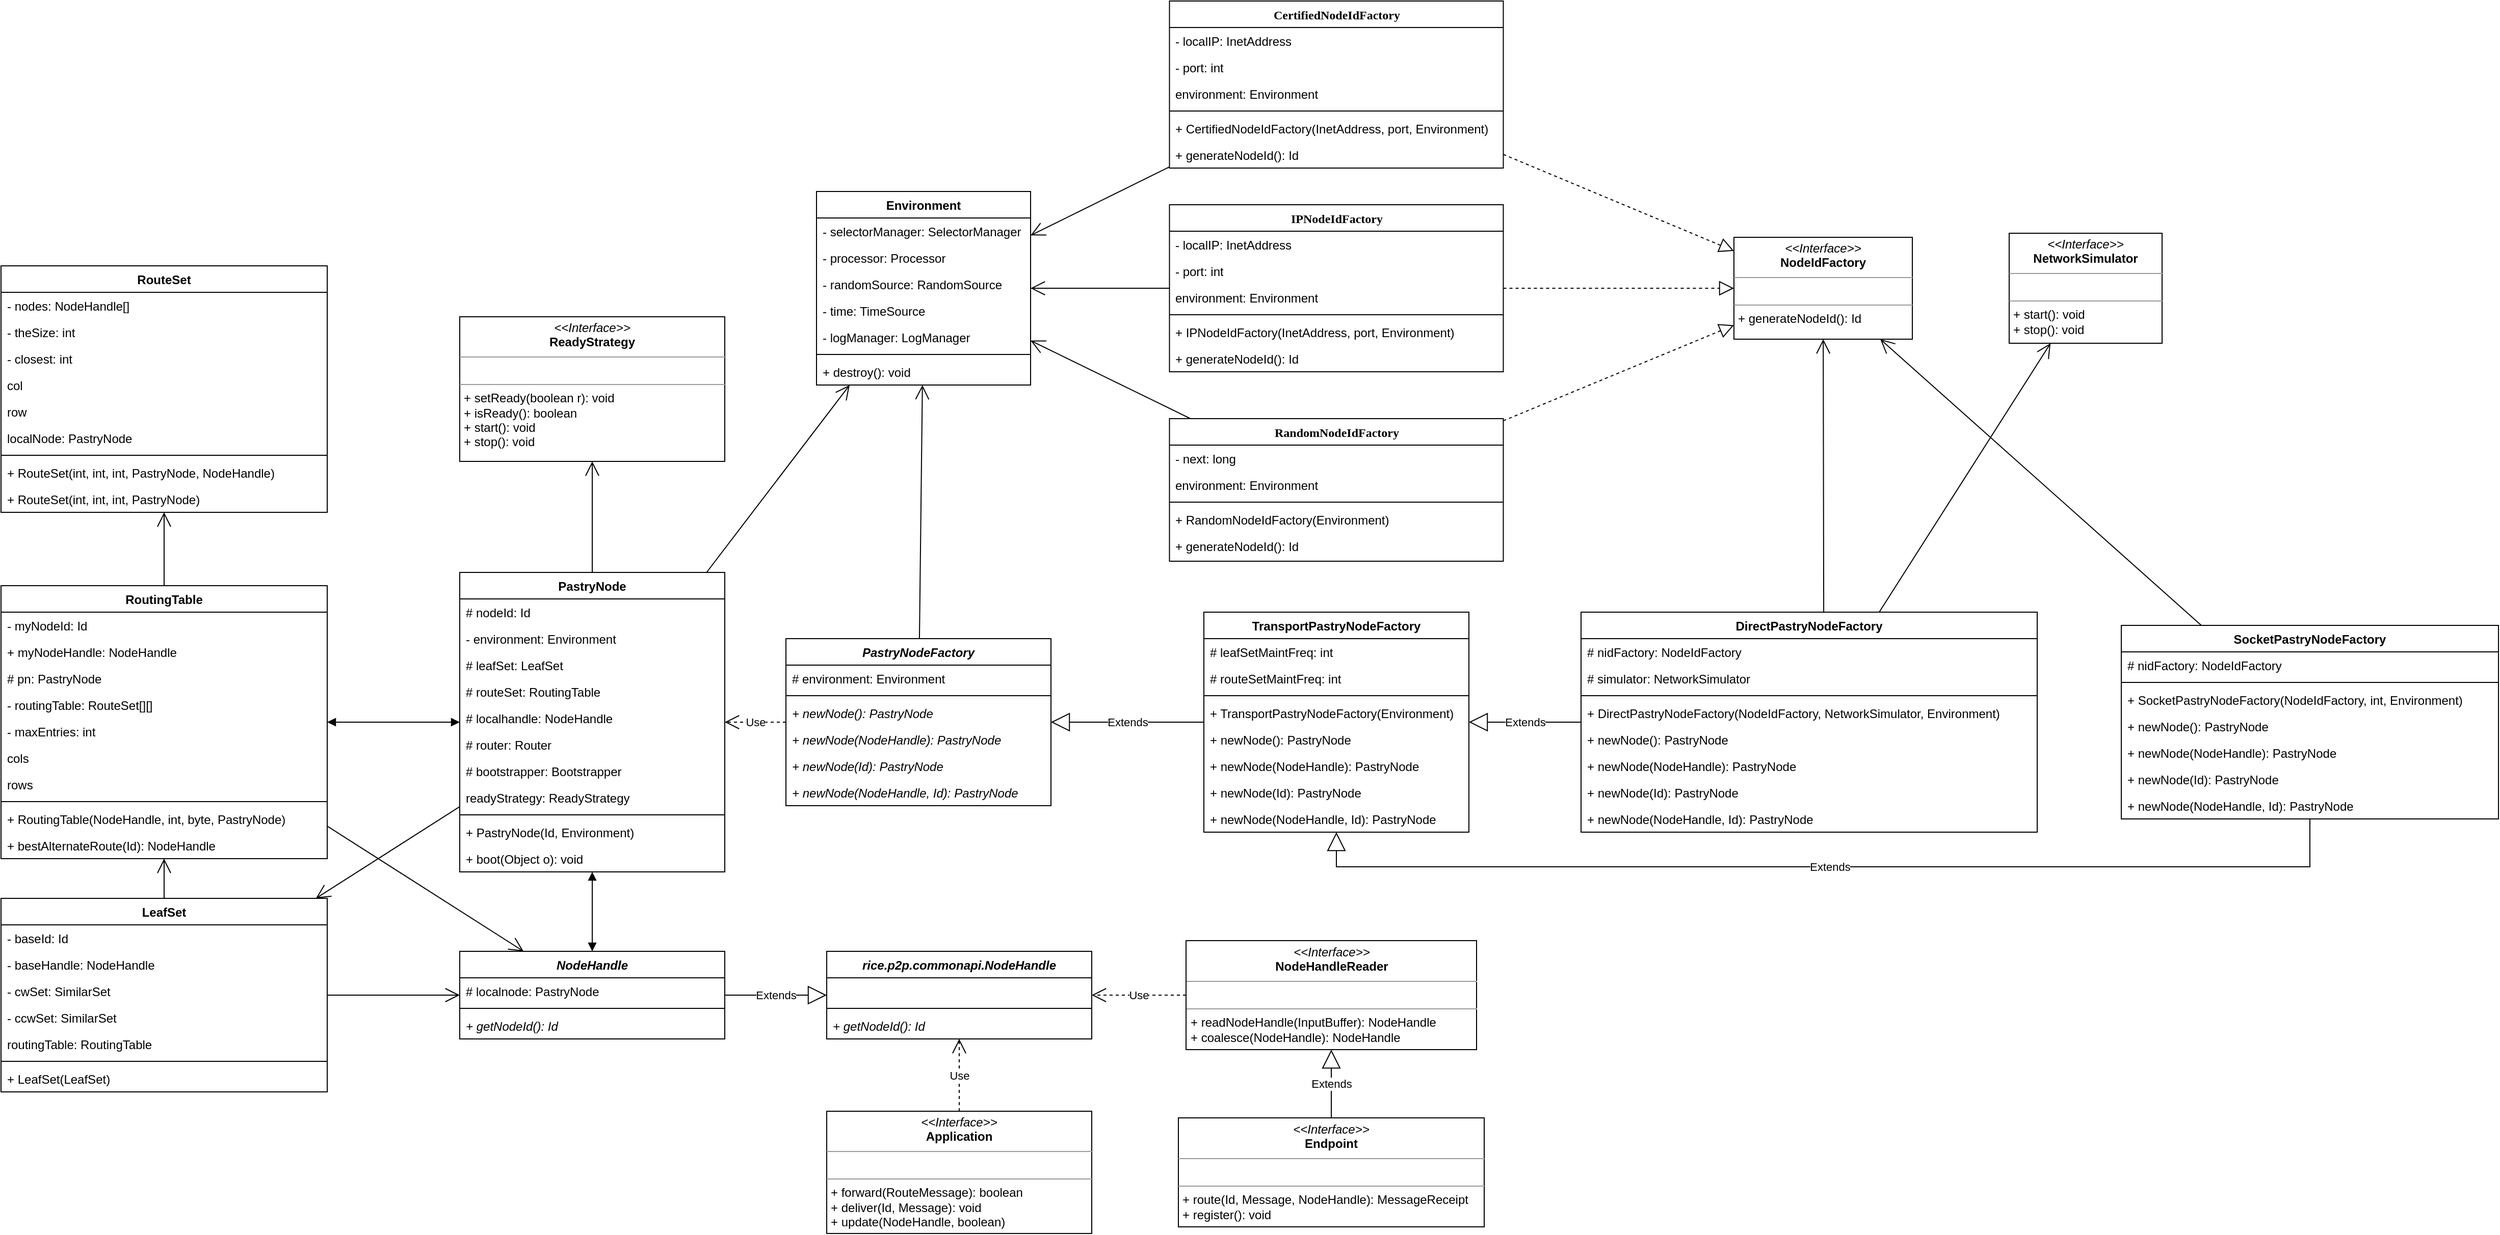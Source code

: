 <mxfile version="20.8.5" type="github">
  <diagram name="Page-1" id="6133507b-19e7-1e82-6fc7-422aa6c4b21f">
    <mxGraphModel dx="2943" dy="819" grid="1" gridSize="10" guides="1" tooltips="1" connect="1" arrows="1" fold="1" page="1" pageScale="1" pageWidth="1100" pageHeight="850" background="none" math="0" shadow="0">
      <root>
        <mxCell id="0" />
        <mxCell id="1" parent="0" />
        <mxCell id="22s6nns8kScePFMX1tpp-6" value="RandomNodeIdFactory" style="swimlane;html=1;fontStyle=1;align=center;verticalAlign=top;childLayout=stackLayout;horizontal=1;startSize=26;horizontalStack=0;resizeParent=1;resizeLast=0;collapsible=1;marginBottom=0;swimlaneFillColor=#ffffff;rounded=0;shadow=0;comic=0;labelBackgroundColor=none;strokeWidth=1;fillColor=none;fontFamily=Verdana;fontSize=12" parent="1" vertex="1">
          <mxGeometry x="476.25" y="1000" width="327.5" height="140" as="geometry" />
        </mxCell>
        <mxCell id="22s6nns8kScePFMX1tpp-7" value="- next: long" style="text;html=1;strokeColor=none;fillColor=none;align=left;verticalAlign=top;spacingLeft=4;spacingRight=4;whiteSpace=wrap;overflow=hidden;rotatable=0;points=[[0,0.5],[1,0.5]];portConstraint=eastwest;" parent="22s6nns8kScePFMX1tpp-6" vertex="1">
          <mxGeometry y="26" width="327.5" height="26" as="geometry" />
        </mxCell>
        <mxCell id="22s6nns8kScePFMX1tpp-8" value="environment: Environment" style="text;html=1;strokeColor=none;fillColor=none;align=left;verticalAlign=top;spacingLeft=4;spacingRight=4;whiteSpace=wrap;overflow=hidden;rotatable=0;points=[[0,0.5],[1,0.5]];portConstraint=eastwest;" parent="22s6nns8kScePFMX1tpp-6" vertex="1">
          <mxGeometry y="52" width="327.5" height="26" as="geometry" />
        </mxCell>
        <mxCell id="22s6nns8kScePFMX1tpp-9" value="" style="line;html=1;strokeWidth=1;fillColor=none;align=left;verticalAlign=middle;spacingTop=-1;spacingLeft=3;spacingRight=3;rotatable=0;labelPosition=right;points=[];portConstraint=eastwest;" parent="22s6nns8kScePFMX1tpp-6" vertex="1">
          <mxGeometry y="78" width="327.5" height="8" as="geometry" />
        </mxCell>
        <mxCell id="22s6nns8kScePFMX1tpp-10" value="+ RandomNodeIdFactory(Environment)" style="text;html=1;strokeColor=none;fillColor=none;align=left;verticalAlign=top;spacingLeft=4;spacingRight=4;whiteSpace=wrap;overflow=hidden;rotatable=0;points=[[0,0.5],[1,0.5]];portConstraint=eastwest;" parent="22s6nns8kScePFMX1tpp-6" vertex="1">
          <mxGeometry y="86" width="327.5" height="26" as="geometry" />
        </mxCell>
        <mxCell id="22s6nns8kScePFMX1tpp-15" value="&lt;span style=&quot;&quot;&gt;+ generateNodeId(): Id&lt;/span&gt;" style="text;html=1;strokeColor=none;fillColor=none;align=left;verticalAlign=top;spacingLeft=4;spacingRight=4;whiteSpace=wrap;overflow=hidden;rotatable=0;points=[[0,0.5],[1,0.5]];portConstraint=eastwest;" parent="22s6nns8kScePFMX1tpp-6" vertex="1">
          <mxGeometry y="112" width="327.5" height="26" as="geometry" />
        </mxCell>
        <mxCell id="22s6nns8kScePFMX1tpp-11" value="&lt;p style=&quot;margin:0px;margin-top:4px;text-align:center;&quot;&gt;&lt;i&gt;&amp;lt;&amp;lt;Interface&amp;gt;&amp;gt;&lt;/i&gt;&lt;br&gt;&lt;b&gt;NodeIdFactory&lt;/b&gt;&lt;br&gt;&lt;/p&gt;&lt;hr size=&quot;1&quot;&gt;&lt;p style=&quot;margin:0px;margin-left:4px;&quot;&gt;&lt;br&gt;&lt;/p&gt;&lt;hr size=&quot;1&quot;&gt;&lt;p style=&quot;margin:0px;margin-left:4px;&quot;&gt;+ generateNodeId(): Id&lt;br&gt;&lt;/p&gt;" style="verticalAlign=top;align=left;overflow=fill;fontSize=12;fontFamily=Helvetica;html=1;rounded=0;shadow=0;comic=0;labelBackgroundColor=none;strokeWidth=1" parent="1" vertex="1">
          <mxGeometry x="1030" y="822" width="175" height="100" as="geometry" />
        </mxCell>
        <mxCell id="22s6nns8kScePFMX1tpp-13" value="" style="endArrow=block;dashed=1;endFill=0;endSize=12;html=1;rounded=0;" parent="1" source="22s6nns8kScePFMX1tpp-6" target="22s6nns8kScePFMX1tpp-11" edge="1">
          <mxGeometry width="160" relative="1" as="geometry">
            <mxPoint x="815" y="890" as="sourcePoint" />
            <mxPoint x="975" y="890" as="targetPoint" />
          </mxGeometry>
        </mxCell>
        <mxCell id="22s6nns8kScePFMX1tpp-23" value="" style="endArrow=open;endFill=1;endSize=12;html=1;rounded=0;" parent="1" source="22s6nns8kScePFMX1tpp-6" target="mX0FbveWttfciEobrFHO-5" edge="1">
          <mxGeometry width="160" relative="1" as="geometry">
            <mxPoint x="715" y="860" as="sourcePoint" />
            <mxPoint x="310" y="910.634" as="targetPoint" />
          </mxGeometry>
        </mxCell>
        <mxCell id="22s6nns8kScePFMX1tpp-24" value="PastryNodeFactory" style="swimlane;fontStyle=3;align=center;verticalAlign=top;childLayout=stackLayout;horizontal=1;startSize=26;horizontalStack=0;resizeParent=1;resizeParentMax=0;resizeLast=0;collapsible=1;marginBottom=0;" parent="1" vertex="1">
          <mxGeometry x="100" y="1216" width="260" height="164" as="geometry" />
        </mxCell>
        <mxCell id="22s6nns8kScePFMX1tpp-25" value="# environment: Environment" style="text;strokeColor=none;fillColor=none;align=left;verticalAlign=top;spacingLeft=4;spacingRight=4;overflow=hidden;rotatable=0;points=[[0,0.5],[1,0.5]];portConstraint=eastwest;" parent="22s6nns8kScePFMX1tpp-24" vertex="1">
          <mxGeometry y="26" width="260" height="26" as="geometry" />
        </mxCell>
        <mxCell id="22s6nns8kScePFMX1tpp-26" value="" style="line;strokeWidth=1;fillColor=none;align=left;verticalAlign=middle;spacingTop=-1;spacingLeft=3;spacingRight=3;rotatable=0;labelPosition=right;points=[];portConstraint=eastwest;strokeColor=inherit;" parent="22s6nns8kScePFMX1tpp-24" vertex="1">
          <mxGeometry y="52" width="260" height="8" as="geometry" />
        </mxCell>
        <mxCell id="22s6nns8kScePFMX1tpp-27" value="+ newNode(): PastryNode" style="text;strokeColor=none;fillColor=none;align=left;verticalAlign=top;spacingLeft=4;spacingRight=4;overflow=hidden;rotatable=0;points=[[0,0.5],[1,0.5]];portConstraint=eastwest;fontStyle=2" parent="22s6nns8kScePFMX1tpp-24" vertex="1">
          <mxGeometry y="60" width="260" height="26" as="geometry" />
        </mxCell>
        <mxCell id="22s6nns8kScePFMX1tpp-29" value="+ newNode(NodeHandle): PastryNode" style="text;strokeColor=none;fillColor=none;align=left;verticalAlign=top;spacingLeft=4;spacingRight=4;overflow=hidden;rotatable=0;points=[[0,0.5],[1,0.5]];portConstraint=eastwest;fontStyle=2" parent="22s6nns8kScePFMX1tpp-24" vertex="1">
          <mxGeometry y="86" width="260" height="26" as="geometry" />
        </mxCell>
        <mxCell id="22s6nns8kScePFMX1tpp-28" value="+ newNode(Id): PastryNode" style="text;strokeColor=none;fillColor=none;align=left;verticalAlign=top;spacingLeft=4;spacingRight=4;overflow=hidden;rotatable=0;points=[[0,0.5],[1,0.5]];portConstraint=eastwest;fontStyle=2" parent="22s6nns8kScePFMX1tpp-24" vertex="1">
          <mxGeometry y="112" width="260" height="26" as="geometry" />
        </mxCell>
        <mxCell id="22s6nns8kScePFMX1tpp-30" value="+ newNode(NodeHandle, Id): PastryNode" style="text;strokeColor=none;fillColor=none;align=left;verticalAlign=top;spacingLeft=4;spacingRight=4;overflow=hidden;rotatable=0;points=[[0,0.5],[1,0.5]];portConstraint=eastwest;fontStyle=2" parent="22s6nns8kScePFMX1tpp-24" vertex="1">
          <mxGeometry y="138" width="260" height="26" as="geometry" />
        </mxCell>
        <mxCell id="22s6nns8kScePFMX1tpp-38" value="" style="endArrow=open;endFill=1;endSize=12;html=1;rounded=0;" parent="1" source="22s6nns8kScePFMX1tpp-24" target="mX0FbveWttfciEobrFHO-5" edge="1">
          <mxGeometry width="160" relative="1" as="geometry">
            <mxPoint x="405" y="1080" as="sourcePoint" />
            <mxPoint x="230" y="912" as="targetPoint" />
          </mxGeometry>
        </mxCell>
        <mxCell id="22s6nns8kScePFMX1tpp-41" value="TransportPastryNodeFactory" style="swimlane;fontStyle=1;align=center;verticalAlign=top;childLayout=stackLayout;horizontal=1;startSize=26;horizontalStack=0;resizeParent=1;resizeParentMax=0;resizeLast=0;collapsible=1;marginBottom=0;" parent="1" vertex="1">
          <mxGeometry x="510" y="1190" width="260" height="216" as="geometry" />
        </mxCell>
        <mxCell id="22s6nns8kScePFMX1tpp-42" value="# leafSetMaintFreq: int" style="text;strokeColor=none;fillColor=none;align=left;verticalAlign=top;spacingLeft=4;spacingRight=4;overflow=hidden;rotatable=0;points=[[0,0.5],[1,0.5]];portConstraint=eastwest;" parent="22s6nns8kScePFMX1tpp-41" vertex="1">
          <mxGeometry y="26" width="260" height="26" as="geometry" />
        </mxCell>
        <mxCell id="22s6nns8kScePFMX1tpp-49" value="# routeSetMaintFreq: int" style="text;strokeColor=none;fillColor=none;align=left;verticalAlign=top;spacingLeft=4;spacingRight=4;overflow=hidden;rotatable=0;points=[[0,0.5],[1,0.5]];portConstraint=eastwest;" parent="22s6nns8kScePFMX1tpp-41" vertex="1">
          <mxGeometry y="52" width="260" height="26" as="geometry" />
        </mxCell>
        <mxCell id="22s6nns8kScePFMX1tpp-43" value="" style="line;strokeWidth=1;fillColor=none;align=left;verticalAlign=middle;spacingTop=-1;spacingLeft=3;spacingRight=3;rotatable=0;labelPosition=right;points=[];portConstraint=eastwest;strokeColor=inherit;" parent="22s6nns8kScePFMX1tpp-41" vertex="1">
          <mxGeometry y="78" width="260" height="8" as="geometry" />
        </mxCell>
        <mxCell id="22s6nns8kScePFMX1tpp-50" value="+ TransportPastryNodeFactory(Environment)" style="text;strokeColor=none;fillColor=none;align=left;verticalAlign=top;spacingLeft=4;spacingRight=4;overflow=hidden;rotatable=0;points=[[0,0.5],[1,0.5]];portConstraint=eastwest;fontStyle=0" parent="22s6nns8kScePFMX1tpp-41" vertex="1">
          <mxGeometry y="86" width="260" height="26" as="geometry" />
        </mxCell>
        <mxCell id="22s6nns8kScePFMX1tpp-44" value="+ newNode(): PastryNode" style="text;strokeColor=none;fillColor=none;align=left;verticalAlign=top;spacingLeft=4;spacingRight=4;overflow=hidden;rotatable=0;points=[[0,0.5],[1,0.5]];portConstraint=eastwest;fontStyle=0" parent="22s6nns8kScePFMX1tpp-41" vertex="1">
          <mxGeometry y="112" width="260" height="26" as="geometry" />
        </mxCell>
        <mxCell id="22s6nns8kScePFMX1tpp-45" value="+ newNode(NodeHandle): PastryNode" style="text;strokeColor=none;fillColor=none;align=left;verticalAlign=top;spacingLeft=4;spacingRight=4;overflow=hidden;rotatable=0;points=[[0,0.5],[1,0.5]];portConstraint=eastwest;fontStyle=0" parent="22s6nns8kScePFMX1tpp-41" vertex="1">
          <mxGeometry y="138" width="260" height="26" as="geometry" />
        </mxCell>
        <mxCell id="22s6nns8kScePFMX1tpp-46" value="+ newNode(Id): PastryNode" style="text;strokeColor=none;fillColor=none;align=left;verticalAlign=top;spacingLeft=4;spacingRight=4;overflow=hidden;rotatable=0;points=[[0,0.5],[1,0.5]];portConstraint=eastwest;fontStyle=0" parent="22s6nns8kScePFMX1tpp-41" vertex="1">
          <mxGeometry y="164" width="260" height="26" as="geometry" />
        </mxCell>
        <mxCell id="22s6nns8kScePFMX1tpp-47" value="+ newNode(NodeHandle, Id): PastryNode" style="text;strokeColor=none;fillColor=none;align=left;verticalAlign=top;spacingLeft=4;spacingRight=4;overflow=hidden;rotatable=0;points=[[0,0.5],[1,0.5]];portConstraint=eastwest;fontStyle=0" parent="22s6nns8kScePFMX1tpp-41" vertex="1">
          <mxGeometry y="190" width="260" height="26" as="geometry" />
        </mxCell>
        <mxCell id="22s6nns8kScePFMX1tpp-51" value="Extends" style="endArrow=block;endSize=16;endFill=0;html=1;rounded=0;" parent="1" source="22s6nns8kScePFMX1tpp-41" target="22s6nns8kScePFMX1tpp-24" edge="1">
          <mxGeometry width="160" relative="1" as="geometry">
            <mxPoint x="390" y="1210" as="sourcePoint" />
            <mxPoint x="550" y="1210" as="targetPoint" />
          </mxGeometry>
        </mxCell>
        <mxCell id="22s6nns8kScePFMX1tpp-58" value="IPNodeIdFactory" style="swimlane;html=1;fontStyle=1;align=center;verticalAlign=top;childLayout=stackLayout;horizontal=1;startSize=26;horizontalStack=0;resizeParent=1;resizeLast=0;collapsible=1;marginBottom=0;swimlaneFillColor=#ffffff;rounded=0;shadow=0;comic=0;labelBackgroundColor=none;strokeWidth=1;fillColor=none;fontFamily=Verdana;fontSize=12" parent="1" vertex="1">
          <mxGeometry x="476.25" y="790" width="327.5" height="164" as="geometry" />
        </mxCell>
        <mxCell id="22s6nns8kScePFMX1tpp-59" value="- localIP: InetAddress" style="text;html=1;strokeColor=none;fillColor=none;align=left;verticalAlign=top;spacingLeft=4;spacingRight=4;whiteSpace=wrap;overflow=hidden;rotatable=0;points=[[0,0.5],[1,0.5]];portConstraint=eastwest;" parent="22s6nns8kScePFMX1tpp-58" vertex="1">
          <mxGeometry y="26" width="327.5" height="26" as="geometry" />
        </mxCell>
        <mxCell id="22s6nns8kScePFMX1tpp-64" value="- port: int" style="text;html=1;strokeColor=none;fillColor=none;align=left;verticalAlign=top;spacingLeft=4;spacingRight=4;whiteSpace=wrap;overflow=hidden;rotatable=0;points=[[0,0.5],[1,0.5]];portConstraint=eastwest;" parent="22s6nns8kScePFMX1tpp-58" vertex="1">
          <mxGeometry y="52" width="327.5" height="26" as="geometry" />
        </mxCell>
        <mxCell id="22s6nns8kScePFMX1tpp-60" value="environment: Environment" style="text;html=1;strokeColor=none;fillColor=none;align=left;verticalAlign=top;spacingLeft=4;spacingRight=4;whiteSpace=wrap;overflow=hidden;rotatable=0;points=[[0,0.5],[1,0.5]];portConstraint=eastwest;" parent="22s6nns8kScePFMX1tpp-58" vertex="1">
          <mxGeometry y="78" width="327.5" height="26" as="geometry" />
        </mxCell>
        <mxCell id="22s6nns8kScePFMX1tpp-61" value="" style="line;html=1;strokeWidth=1;fillColor=none;align=left;verticalAlign=middle;spacingTop=-1;spacingLeft=3;spacingRight=3;rotatable=0;labelPosition=right;points=[];portConstraint=eastwest;" parent="22s6nns8kScePFMX1tpp-58" vertex="1">
          <mxGeometry y="104" width="327.5" height="8" as="geometry" />
        </mxCell>
        <mxCell id="22s6nns8kScePFMX1tpp-62" value="+ IPNodeIdFactory(InetAddress, port, Environment)" style="text;html=1;strokeColor=none;fillColor=none;align=left;verticalAlign=top;spacingLeft=4;spacingRight=4;whiteSpace=wrap;overflow=hidden;rotatable=0;points=[[0,0.5],[1,0.5]];portConstraint=eastwest;" parent="22s6nns8kScePFMX1tpp-58" vertex="1">
          <mxGeometry y="112" width="327.5" height="26" as="geometry" />
        </mxCell>
        <mxCell id="22s6nns8kScePFMX1tpp-63" value="&lt;span style=&quot;&quot;&gt;+ generateNodeId(): Id&lt;/span&gt;" style="text;html=1;strokeColor=none;fillColor=none;align=left;verticalAlign=top;spacingLeft=4;spacingRight=4;whiteSpace=wrap;overflow=hidden;rotatable=0;points=[[0,0.5],[1,0.5]];portConstraint=eastwest;" parent="22s6nns8kScePFMX1tpp-58" vertex="1">
          <mxGeometry y="138" width="327.5" height="26" as="geometry" />
        </mxCell>
        <mxCell id="22s6nns8kScePFMX1tpp-65" value="" style="endArrow=block;dashed=1;endFill=0;endSize=12;html=1;rounded=0;" parent="1" source="22s6nns8kScePFMX1tpp-58" target="22s6nns8kScePFMX1tpp-11" edge="1">
          <mxGeometry width="160" relative="1" as="geometry">
            <mxPoint x="780" y="1026.667" as="sourcePoint" />
            <mxPoint x="918.125" y="970" as="targetPoint" />
          </mxGeometry>
        </mxCell>
        <mxCell id="22s6nns8kScePFMX1tpp-66" value="" style="endArrow=open;endFill=1;endSize=12;html=1;rounded=0;" parent="1" source="22s6nns8kScePFMX1tpp-58" target="mX0FbveWttfciEobrFHO-5" edge="1">
          <mxGeometry width="160" relative="1" as="geometry">
            <mxPoint x="520" y="1080" as="sourcePoint" />
            <mxPoint x="310" y="872" as="targetPoint" />
          </mxGeometry>
        </mxCell>
        <mxCell id="22s6nns8kScePFMX1tpp-67" value="CertifiedNodeIdFactory" style="swimlane;html=1;fontStyle=1;align=center;verticalAlign=top;childLayout=stackLayout;horizontal=1;startSize=26;horizontalStack=0;resizeParent=1;resizeLast=0;collapsible=1;marginBottom=0;swimlaneFillColor=#ffffff;rounded=0;shadow=0;comic=0;labelBackgroundColor=none;strokeWidth=1;fillColor=none;fontFamily=Verdana;fontSize=12" parent="1" vertex="1">
          <mxGeometry x="476.25" y="590" width="327.5" height="164" as="geometry" />
        </mxCell>
        <mxCell id="22s6nns8kScePFMX1tpp-68" value="- localIP: InetAddress" style="text;html=1;strokeColor=none;fillColor=none;align=left;verticalAlign=top;spacingLeft=4;spacingRight=4;whiteSpace=wrap;overflow=hidden;rotatable=0;points=[[0,0.5],[1,0.5]];portConstraint=eastwest;" parent="22s6nns8kScePFMX1tpp-67" vertex="1">
          <mxGeometry y="26" width="327.5" height="26" as="geometry" />
        </mxCell>
        <mxCell id="22s6nns8kScePFMX1tpp-69" value="- port: int" style="text;html=1;strokeColor=none;fillColor=none;align=left;verticalAlign=top;spacingLeft=4;spacingRight=4;whiteSpace=wrap;overflow=hidden;rotatable=0;points=[[0,0.5],[1,0.5]];portConstraint=eastwest;" parent="22s6nns8kScePFMX1tpp-67" vertex="1">
          <mxGeometry y="52" width="327.5" height="26" as="geometry" />
        </mxCell>
        <mxCell id="22s6nns8kScePFMX1tpp-70" value="environment: Environment" style="text;html=1;strokeColor=none;fillColor=none;align=left;verticalAlign=top;spacingLeft=4;spacingRight=4;whiteSpace=wrap;overflow=hidden;rotatable=0;points=[[0,0.5],[1,0.5]];portConstraint=eastwest;" parent="22s6nns8kScePFMX1tpp-67" vertex="1">
          <mxGeometry y="78" width="327.5" height="26" as="geometry" />
        </mxCell>
        <mxCell id="22s6nns8kScePFMX1tpp-71" value="" style="line;html=1;strokeWidth=1;fillColor=none;align=left;verticalAlign=middle;spacingTop=-1;spacingLeft=3;spacingRight=3;rotatable=0;labelPosition=right;points=[];portConstraint=eastwest;" parent="22s6nns8kScePFMX1tpp-67" vertex="1">
          <mxGeometry y="104" width="327.5" height="8" as="geometry" />
        </mxCell>
        <mxCell id="22s6nns8kScePFMX1tpp-72" value="+ CertifiedNodeIdFactory(InetAddress, port, Environment)" style="text;html=1;strokeColor=none;fillColor=none;align=left;verticalAlign=top;spacingLeft=4;spacingRight=4;whiteSpace=wrap;overflow=hidden;rotatable=0;points=[[0,0.5],[1,0.5]];portConstraint=eastwest;" parent="22s6nns8kScePFMX1tpp-67" vertex="1">
          <mxGeometry y="112" width="327.5" height="26" as="geometry" />
        </mxCell>
        <mxCell id="22s6nns8kScePFMX1tpp-73" value="&lt;span style=&quot;&quot;&gt;+ generateNodeId(): Id&lt;/span&gt;" style="text;html=1;strokeColor=none;fillColor=none;align=left;verticalAlign=top;spacingLeft=4;spacingRight=4;whiteSpace=wrap;overflow=hidden;rotatable=0;points=[[0,0.5],[1,0.5]];portConstraint=eastwest;" parent="22s6nns8kScePFMX1tpp-67" vertex="1">
          <mxGeometry y="138" width="327.5" height="26" as="geometry" />
        </mxCell>
        <mxCell id="22s6nns8kScePFMX1tpp-74" value="" style="endArrow=block;dashed=1;endFill=0;endSize=12;html=1;rounded=0;" parent="1" source="22s6nns8kScePFMX1tpp-67" target="22s6nns8kScePFMX1tpp-11" edge="1">
          <mxGeometry width="160" relative="1" as="geometry">
            <mxPoint x="800" y="882" as="sourcePoint" />
            <mxPoint x="870" y="882" as="targetPoint" />
          </mxGeometry>
        </mxCell>
        <mxCell id="22s6nns8kScePFMX1tpp-75" value="" style="endArrow=open;endFill=1;endSize=12;html=1;rounded=0;" parent="1" source="22s6nns8kScePFMX1tpp-67" target="mX0FbveWttfciEobrFHO-5" edge="1">
          <mxGeometry width="160" relative="1" as="geometry">
            <mxPoint x="490" y="882" as="sourcePoint" />
            <mxPoint x="310" y="832.976" as="targetPoint" />
          </mxGeometry>
        </mxCell>
        <mxCell id="22s6nns8kScePFMX1tpp-76" value="Extends" style="endArrow=block;endSize=16;endFill=0;html=1;rounded=0;" parent="1" source="OMupp_kWCYE3KeaGEHx1-20" target="22s6nns8kScePFMX1tpp-41" edge="1">
          <mxGeometry width="160" relative="1" as="geometry">
            <mxPoint x="872.5" y="1298" as="sourcePoint" />
            <mxPoint x="370" y="1308" as="targetPoint" />
          </mxGeometry>
        </mxCell>
        <mxCell id="22s6nns8kScePFMX1tpp-77" value="" style="endArrow=open;endFill=1;endSize=12;html=1;rounded=0;exitX=0.532;exitY=0.035;exitDx=0;exitDy=0;exitPerimeter=0;" parent="1" source="OMupp_kWCYE3KeaGEHx1-20" target="22s6nns8kScePFMX1tpp-11" edge="1">
          <mxGeometry width="160" relative="1" as="geometry">
            <mxPoint x="1057.5" y="1203" as="sourcePoint" />
            <mxPoint x="320" y="921.111" as="targetPoint" />
          </mxGeometry>
        </mxCell>
        <mxCell id="22s6nns8kScePFMX1tpp-80" value="PastryNode" style="swimlane;fontStyle=1;align=center;verticalAlign=top;childLayout=stackLayout;horizontal=1;startSize=26;horizontalStack=0;resizeParent=1;resizeParentMax=0;resizeLast=0;collapsible=1;marginBottom=0;" parent="1" vertex="1">
          <mxGeometry x="-220" y="1151" width="260" height="294" as="geometry" />
        </mxCell>
        <mxCell id="22s6nns8kScePFMX1tpp-81" value="# nodeId: Id" style="text;strokeColor=none;fillColor=none;align=left;verticalAlign=top;spacingLeft=4;spacingRight=4;overflow=hidden;rotatable=0;points=[[0,0.5],[1,0.5]];portConstraint=eastwest;" parent="22s6nns8kScePFMX1tpp-80" vertex="1">
          <mxGeometry y="26" width="260" height="26" as="geometry" />
        </mxCell>
        <mxCell id="22s6nns8kScePFMX1tpp-82" value="- environment: Environment" style="text;strokeColor=none;fillColor=none;align=left;verticalAlign=top;spacingLeft=4;spacingRight=4;overflow=hidden;rotatable=0;points=[[0,0.5],[1,0.5]];portConstraint=eastwest;" parent="22s6nns8kScePFMX1tpp-80" vertex="1">
          <mxGeometry y="52" width="260" height="26" as="geometry" />
        </mxCell>
        <mxCell id="22s6nns8kScePFMX1tpp-92" value="# leafSet: LeafSet" style="text;strokeColor=none;fillColor=none;align=left;verticalAlign=top;spacingLeft=4;spacingRight=4;overflow=hidden;rotatable=0;points=[[0,0.5],[1,0.5]];portConstraint=eastwest;" parent="22s6nns8kScePFMX1tpp-80" vertex="1">
          <mxGeometry y="78" width="260" height="26" as="geometry" />
        </mxCell>
        <mxCell id="22s6nns8kScePFMX1tpp-89" value="# routeSet: RoutingTable" style="text;strokeColor=none;fillColor=none;align=left;verticalAlign=top;spacingLeft=4;spacingRight=4;overflow=hidden;rotatable=0;points=[[0,0.5],[1,0.5]];portConstraint=eastwest;" parent="22s6nns8kScePFMX1tpp-80" vertex="1">
          <mxGeometry y="104" width="260" height="26" as="geometry" />
        </mxCell>
        <mxCell id="22s6nns8kScePFMX1tpp-90" value="# localhandle: NodeHandle" style="text;strokeColor=none;fillColor=none;align=left;verticalAlign=top;spacingLeft=4;spacingRight=4;overflow=hidden;rotatable=0;points=[[0,0.5],[1,0.5]];portConstraint=eastwest;" parent="22s6nns8kScePFMX1tpp-80" vertex="1">
          <mxGeometry y="130" width="260" height="26" as="geometry" />
        </mxCell>
        <mxCell id="22s6nns8kScePFMX1tpp-91" value="# router: Router" style="text;strokeColor=none;fillColor=none;align=left;verticalAlign=top;spacingLeft=4;spacingRight=4;overflow=hidden;rotatable=0;points=[[0,0.5],[1,0.5]];portConstraint=eastwest;" parent="22s6nns8kScePFMX1tpp-80" vertex="1">
          <mxGeometry y="156" width="260" height="26" as="geometry" />
        </mxCell>
        <mxCell id="22s6nns8kScePFMX1tpp-93" value="# bootstrapper: Bootstrapper" style="text;strokeColor=none;fillColor=none;align=left;verticalAlign=top;spacingLeft=4;spacingRight=4;overflow=hidden;rotatable=0;points=[[0,0.5],[1,0.5]];portConstraint=eastwest;" parent="22s6nns8kScePFMX1tpp-80" vertex="1">
          <mxGeometry y="182" width="260" height="26" as="geometry" />
        </mxCell>
        <mxCell id="22s6nns8kScePFMX1tpp-100" value="readyStrategy: ReadyStrategy" style="text;strokeColor=none;fillColor=none;align=left;verticalAlign=top;spacingLeft=4;spacingRight=4;overflow=hidden;rotatable=0;points=[[0,0.5],[1,0.5]];portConstraint=eastwest;" parent="22s6nns8kScePFMX1tpp-80" vertex="1">
          <mxGeometry y="208" width="260" height="26" as="geometry" />
        </mxCell>
        <mxCell id="22s6nns8kScePFMX1tpp-83" value="" style="line;strokeWidth=1;fillColor=none;align=left;verticalAlign=middle;spacingTop=-1;spacingLeft=3;spacingRight=3;rotatable=0;labelPosition=right;points=[];portConstraint=eastwest;strokeColor=inherit;" parent="22s6nns8kScePFMX1tpp-80" vertex="1">
          <mxGeometry y="234" width="260" height="8" as="geometry" />
        </mxCell>
        <mxCell id="22s6nns8kScePFMX1tpp-84" value="+ PastryNode(Id, Environment)" style="text;strokeColor=none;fillColor=none;align=left;verticalAlign=top;spacingLeft=4;spacingRight=4;overflow=hidden;rotatable=0;points=[[0,0.5],[1,0.5]];portConstraint=eastwest;fontStyle=0" parent="22s6nns8kScePFMX1tpp-80" vertex="1">
          <mxGeometry y="242" width="260" height="26" as="geometry" />
        </mxCell>
        <mxCell id="22s6nns8kScePFMX1tpp-85" value="+ boot(Object o): void " style="text;strokeColor=none;fillColor=none;align=left;verticalAlign=top;spacingLeft=4;spacingRight=4;overflow=hidden;rotatable=0;points=[[0,0.5],[1,0.5]];portConstraint=eastwest;fontStyle=0" parent="22s6nns8kScePFMX1tpp-80" vertex="1">
          <mxGeometry y="268" width="260" height="26" as="geometry" />
        </mxCell>
        <mxCell id="22s6nns8kScePFMX1tpp-94" value="Use" style="endArrow=open;endSize=12;dashed=1;html=1;rounded=0;" parent="1" source="22s6nns8kScePFMX1tpp-24" target="22s6nns8kScePFMX1tpp-80" edge="1">
          <mxGeometry width="160" relative="1" as="geometry">
            <mxPoint x="320" y="1320" as="sourcePoint" />
            <mxPoint x="480" y="1320" as="targetPoint" />
          </mxGeometry>
        </mxCell>
        <mxCell id="22s6nns8kScePFMX1tpp-95" value="" style="endArrow=open;endFill=1;endSize=12;html=1;rounded=0;" parent="1" source="22s6nns8kScePFMX1tpp-80" target="mX0FbveWttfciEobrFHO-5" edge="1">
          <mxGeometry width="160" relative="1" as="geometry">
            <mxPoint x="430" y="1120" as="sourcePoint" />
            <mxPoint x="199.953" y="912" as="targetPoint" />
          </mxGeometry>
        </mxCell>
        <mxCell id="22s6nns8kScePFMX1tpp-96" value="&lt;p style=&quot;margin:0px;margin-top:4px;text-align:center;&quot;&gt;&lt;i&gt;&amp;lt;&amp;lt;Interface&amp;gt;&amp;gt;&lt;/i&gt;&lt;br&gt;&lt;b&gt;ReadyStrategy&lt;/b&gt;&lt;/p&gt;&lt;hr size=&quot;1&quot;&gt;&lt;p style=&quot;margin:0px;margin-left:4px;&quot;&gt;&lt;br&gt;&lt;/p&gt;&lt;hr size=&quot;1&quot;&gt;&lt;p style=&quot;margin:0px;margin-left:4px;&quot;&gt;+ setReady(boolean r): void&lt;/p&gt;&lt;p style=&quot;margin:0px;margin-left:4px;&quot;&gt;+ isReady(): boolean&lt;br&gt;&lt;/p&gt;&lt;p style=&quot;margin:0px;margin-left:4px;&quot;&gt;+ start(): void&lt;/p&gt;&lt;p style=&quot;margin:0px;margin-left:4px;&quot;&gt;+ stop(): void&lt;/p&gt;" style="verticalAlign=top;align=left;overflow=fill;fontSize=12;fontFamily=Helvetica;html=1;rounded=0;shadow=0;comic=0;labelBackgroundColor=none;strokeWidth=1" parent="1" vertex="1">
          <mxGeometry x="-220" y="900" width="260" height="142" as="geometry" />
        </mxCell>
        <mxCell id="22s6nns8kScePFMX1tpp-101" value="" style="endArrow=open;endFill=1;endSize=12;html=1;rounded=0;" parent="1" source="22s6nns8kScePFMX1tpp-80" target="22s6nns8kScePFMX1tpp-96" edge="1">
          <mxGeometry width="160" relative="1" as="geometry">
            <mxPoint x="30.423" y="1161" as="sourcePoint" />
            <mxPoint x="209.953" y="922" as="targetPoint" />
          </mxGeometry>
        </mxCell>
        <mxCell id="22s6nns8kScePFMX1tpp-103" value="NodeHandle" style="swimlane;fontStyle=3;align=center;verticalAlign=top;childLayout=stackLayout;horizontal=1;startSize=26;horizontalStack=0;resizeParent=1;resizeParentMax=0;resizeLast=0;collapsible=1;marginBottom=0;" parent="1" vertex="1">
          <mxGeometry x="-220" y="1523" width="260" height="86" as="geometry" />
        </mxCell>
        <mxCell id="22s6nns8kScePFMX1tpp-104" value="# localnode: PastryNode" style="text;strokeColor=none;fillColor=none;align=left;verticalAlign=top;spacingLeft=4;spacingRight=4;overflow=hidden;rotatable=0;points=[[0,0.5],[1,0.5]];portConstraint=eastwest;" parent="22s6nns8kScePFMX1tpp-103" vertex="1">
          <mxGeometry y="26" width="260" height="26" as="geometry" />
        </mxCell>
        <mxCell id="22s6nns8kScePFMX1tpp-105" value="" style="line;strokeWidth=1;fillColor=none;align=left;verticalAlign=middle;spacingTop=-1;spacingLeft=3;spacingRight=3;rotatable=0;labelPosition=right;points=[];portConstraint=eastwest;strokeColor=inherit;" parent="22s6nns8kScePFMX1tpp-103" vertex="1">
          <mxGeometry y="52" width="260" height="8" as="geometry" />
        </mxCell>
        <mxCell id="22s6nns8kScePFMX1tpp-106" value="+ getNodeId(): Id" style="text;strokeColor=none;fillColor=none;align=left;verticalAlign=top;spacingLeft=4;spacingRight=4;overflow=hidden;rotatable=0;points=[[0,0.5],[1,0.5]];portConstraint=eastwest;fontStyle=2" parent="22s6nns8kScePFMX1tpp-103" vertex="1">
          <mxGeometry y="60" width="260" height="26" as="geometry" />
        </mxCell>
        <mxCell id="DoB_Dys2RPlpioSTqxzK-1" value="&lt;p style=&quot;margin:0px;margin-top:4px;text-align:center;&quot;&gt;&lt;i&gt;&amp;lt;&amp;lt;Interface&amp;gt;&amp;gt;&lt;/i&gt;&lt;br&gt;&lt;b&gt;NodeHandleReader&lt;/b&gt;&lt;br&gt;&lt;/p&gt;&lt;hr size=&quot;1&quot;&gt;&lt;p style=&quot;margin:0px;margin-left:4px;&quot;&gt;&lt;br&gt;&lt;/p&gt;&lt;hr size=&quot;1&quot;&gt;&lt;p style=&quot;margin:0px;margin-left:4px;&quot;&gt;+ readNodeHandle(InputBuffer): NodeHandle&lt;br&gt;&lt;/p&gt;&lt;p style=&quot;margin:0px;margin-left:4px;&quot;&gt;+ coalesce(NodeHandle): NodeHandle&lt;/p&gt;" style="verticalAlign=top;align=left;overflow=fill;fontSize=12;fontFamily=Helvetica;html=1;rounded=0;shadow=0;comic=0;labelBackgroundColor=none;strokeWidth=1" parent="1" vertex="1">
          <mxGeometry x="492.5" y="1512.5" width="285" height="107" as="geometry" />
        </mxCell>
        <mxCell id="DoB_Dys2RPlpioSTqxzK-2" value="Use" style="endArrow=open;endSize=12;dashed=1;html=1;rounded=0;" parent="1" source="DoB_Dys2RPlpioSTqxzK-1" target="DoB_Dys2RPlpioSTqxzK-3" edge="1">
          <mxGeometry width="160" relative="1" as="geometry">
            <mxPoint x="110" y="1308" as="sourcePoint" />
            <mxPoint x="50" y="1620" as="targetPoint" />
          </mxGeometry>
        </mxCell>
        <mxCell id="DoB_Dys2RPlpioSTqxzK-3" value="rice.p2p.commonapi.NodeHandle" style="swimlane;fontStyle=3;align=center;verticalAlign=top;childLayout=stackLayout;horizontal=1;startSize=26;horizontalStack=0;resizeParent=1;resizeParentMax=0;resizeLast=0;collapsible=1;marginBottom=0;" parent="1" vertex="1">
          <mxGeometry x="140" y="1523" width="260" height="86" as="geometry" />
        </mxCell>
        <mxCell id="DoB_Dys2RPlpioSTqxzK-4" value=" " style="text;strokeColor=none;fillColor=none;align=left;verticalAlign=top;spacingLeft=4;spacingRight=4;overflow=hidden;rotatable=0;points=[[0,0.5],[1,0.5]];portConstraint=eastwest;" parent="DoB_Dys2RPlpioSTqxzK-3" vertex="1">
          <mxGeometry y="26" width="260" height="26" as="geometry" />
        </mxCell>
        <mxCell id="DoB_Dys2RPlpioSTqxzK-5" value="" style="line;strokeWidth=1;fillColor=none;align=left;verticalAlign=middle;spacingTop=-1;spacingLeft=3;spacingRight=3;rotatable=0;labelPosition=right;points=[];portConstraint=eastwest;strokeColor=inherit;" parent="DoB_Dys2RPlpioSTqxzK-3" vertex="1">
          <mxGeometry y="52" width="260" height="8" as="geometry" />
        </mxCell>
        <mxCell id="DoB_Dys2RPlpioSTqxzK-6" value="+ getNodeId(): Id" style="text;strokeColor=none;fillColor=none;align=left;verticalAlign=top;spacingLeft=4;spacingRight=4;overflow=hidden;rotatable=0;points=[[0,0.5],[1,0.5]];portConstraint=eastwest;fontStyle=2" parent="DoB_Dys2RPlpioSTqxzK-3" vertex="1">
          <mxGeometry y="60" width="260" height="26" as="geometry" />
        </mxCell>
        <mxCell id="DoB_Dys2RPlpioSTqxzK-7" value="Extends" style="endArrow=block;endSize=16;endFill=0;html=1;rounded=0;" parent="1" source="22s6nns8kScePFMX1tpp-103" target="DoB_Dys2RPlpioSTqxzK-3" edge="1">
          <mxGeometry width="160" relative="1" as="geometry">
            <mxPoint x="520" y="1308" as="sourcePoint" />
            <mxPoint x="370" y="1308" as="targetPoint" />
          </mxGeometry>
        </mxCell>
        <mxCell id="DoB_Dys2RPlpioSTqxzK-9" value="&lt;p style=&quot;margin:0px;margin-top:4px;text-align:center;&quot;&gt;&lt;i&gt;&amp;lt;&amp;lt;Interface&amp;gt;&amp;gt;&lt;/i&gt;&lt;br&gt;&lt;b&gt;Endpoint&lt;/b&gt;&lt;br&gt;&lt;/p&gt;&lt;hr size=&quot;1&quot;&gt;&lt;p style=&quot;margin:0px;margin-left:4px;&quot;&gt;&lt;br&gt;&lt;/p&gt;&lt;hr size=&quot;1&quot;&gt;&lt;p style=&quot;margin:0px;margin-left:4px;&quot;&gt;+ route(Id, Message, NodeHandle): MessageReceipt&lt;br&gt;&lt;/p&gt;&lt;p style=&quot;margin:0px;margin-left:4px;&quot;&gt;+&amp;nbsp;register()&lt;span style=&quot;background-color: initial;&quot;&gt;: void&lt;/span&gt;&lt;/p&gt;" style="verticalAlign=top;align=left;overflow=fill;fontSize=12;fontFamily=Helvetica;html=1;rounded=0;shadow=0;comic=0;labelBackgroundColor=none;strokeWidth=1" parent="1" vertex="1">
          <mxGeometry x="485" y="1686.5" width="300" height="107" as="geometry" />
        </mxCell>
        <mxCell id="DoB_Dys2RPlpioSTqxzK-10" value="Extends" style="endArrow=block;endSize=16;endFill=0;html=1;rounded=0;" parent="1" source="DoB_Dys2RPlpioSTqxzK-9" target="DoB_Dys2RPlpioSTqxzK-1" edge="1">
          <mxGeometry width="160" relative="1" as="geometry">
            <mxPoint x="-400" y="1351" as="sourcePoint" />
            <mxPoint x="-400" y="1500" as="targetPoint" />
          </mxGeometry>
        </mxCell>
        <mxCell id="DoB_Dys2RPlpioSTqxzK-11" value="&lt;p style=&quot;margin:0px;margin-top:4px;text-align:center;&quot;&gt;&lt;i&gt;&amp;lt;&amp;lt;Interface&amp;gt;&amp;gt;&lt;/i&gt;&lt;br&gt;&lt;b&gt;Application&lt;/b&gt;&lt;br&gt;&lt;/p&gt;&lt;hr size=&quot;1&quot;&gt;&lt;p style=&quot;margin:0px;margin-left:4px;&quot;&gt;&lt;br&gt;&lt;/p&gt;&lt;hr size=&quot;1&quot;&gt;&lt;p style=&quot;margin:0px;margin-left:4px;&quot;&gt;+ forward(RouteMessage): boolean&lt;br&gt;&lt;/p&gt;&lt;p style=&quot;margin:0px;margin-left:4px;&quot;&gt;+ deliver(Id, Message)&lt;span style=&quot;background-color: initial;&quot;&gt;: void&lt;/span&gt;&lt;/p&gt;&lt;p style=&quot;margin:0px;margin-left:4px;&quot;&gt;&lt;span style=&quot;background-color: initial;&quot;&gt;+ update(NodeHandle, boolean)&lt;/span&gt;&lt;/p&gt;" style="verticalAlign=top;align=left;overflow=fill;fontSize=12;fontFamily=Helvetica;html=1;rounded=0;shadow=0;comic=0;labelBackgroundColor=none;strokeWidth=1" parent="1" vertex="1">
          <mxGeometry x="140" y="1680" width="260" height="120" as="geometry" />
        </mxCell>
        <mxCell id="DoB_Dys2RPlpioSTqxzK-12" value="Use" style="endArrow=open;endSize=12;dashed=1;html=1;rounded=0;" parent="1" source="DoB_Dys2RPlpioSTqxzK-11" target="DoB_Dys2RPlpioSTqxzK-3" edge="1">
          <mxGeometry width="160" relative="1" as="geometry">
            <mxPoint x="-222.5" y="1543" as="sourcePoint" />
            <mxPoint x="-270" y="1543" as="targetPoint" />
          </mxGeometry>
        </mxCell>
        <mxCell id="DoB_Dys2RPlpioSTqxzK-14" value="RoutingTable" style="swimlane;fontStyle=1;align=center;verticalAlign=top;childLayout=stackLayout;horizontal=1;startSize=26;horizontalStack=0;resizeParent=1;resizeParentMax=0;resizeLast=0;collapsible=1;marginBottom=0;" parent="1" vertex="1">
          <mxGeometry x="-670" y="1164" width="320" height="268" as="geometry" />
        </mxCell>
        <mxCell id="DoB_Dys2RPlpioSTqxzK-15" value="- myNodeId: Id" style="text;strokeColor=none;fillColor=none;align=left;verticalAlign=top;spacingLeft=4;spacingRight=4;overflow=hidden;rotatable=0;points=[[0,0.5],[1,0.5]];portConstraint=eastwest;" parent="DoB_Dys2RPlpioSTqxzK-14" vertex="1">
          <mxGeometry y="26" width="320" height="26" as="geometry" />
        </mxCell>
        <mxCell id="DoB_Dys2RPlpioSTqxzK-16" value="+ myNodeHandle: NodeHandle" style="text;strokeColor=none;fillColor=none;align=left;verticalAlign=top;spacingLeft=4;spacingRight=4;overflow=hidden;rotatable=0;points=[[0,0.5],[1,0.5]];portConstraint=eastwest;" parent="DoB_Dys2RPlpioSTqxzK-14" vertex="1">
          <mxGeometry y="52" width="320" height="26" as="geometry" />
        </mxCell>
        <mxCell id="DoB_Dys2RPlpioSTqxzK-17" value="# pn: PastryNode" style="text;strokeColor=none;fillColor=none;align=left;verticalAlign=top;spacingLeft=4;spacingRight=4;overflow=hidden;rotatable=0;points=[[0,0.5],[1,0.5]];portConstraint=eastwest;" parent="DoB_Dys2RPlpioSTqxzK-14" vertex="1">
          <mxGeometry y="78" width="320" height="26" as="geometry" />
        </mxCell>
        <mxCell id="DoB_Dys2RPlpioSTqxzK-18" value="- routingTable: RouteSet[][]" style="text;strokeColor=none;fillColor=none;align=left;verticalAlign=top;spacingLeft=4;spacingRight=4;overflow=hidden;rotatable=0;points=[[0,0.5],[1,0.5]];portConstraint=eastwest;" parent="DoB_Dys2RPlpioSTqxzK-14" vertex="1">
          <mxGeometry y="104" width="320" height="26" as="geometry" />
        </mxCell>
        <mxCell id="DoB_Dys2RPlpioSTqxzK-19" value="- maxEntries: int" style="text;strokeColor=none;fillColor=none;align=left;verticalAlign=top;spacingLeft=4;spacingRight=4;overflow=hidden;rotatable=0;points=[[0,0.5],[1,0.5]];portConstraint=eastwest;" parent="DoB_Dys2RPlpioSTqxzK-14" vertex="1">
          <mxGeometry y="130" width="320" height="26" as="geometry" />
        </mxCell>
        <mxCell id="DoB_Dys2RPlpioSTqxzK-21" value="cols" style="text;strokeColor=none;fillColor=none;align=left;verticalAlign=top;spacingLeft=4;spacingRight=4;overflow=hidden;rotatable=0;points=[[0,0.5],[1,0.5]];portConstraint=eastwest;" parent="DoB_Dys2RPlpioSTqxzK-14" vertex="1">
          <mxGeometry y="156" width="320" height="26" as="geometry" />
        </mxCell>
        <mxCell id="DoB_Dys2RPlpioSTqxzK-22" value="rows" style="text;strokeColor=none;fillColor=none;align=left;verticalAlign=top;spacingLeft=4;spacingRight=4;overflow=hidden;rotatable=0;points=[[0,0.5],[1,0.5]];portConstraint=eastwest;" parent="DoB_Dys2RPlpioSTqxzK-14" vertex="1">
          <mxGeometry y="182" width="320" height="26" as="geometry" />
        </mxCell>
        <mxCell id="DoB_Dys2RPlpioSTqxzK-23" value="" style="line;strokeWidth=1;fillColor=none;align=left;verticalAlign=middle;spacingTop=-1;spacingLeft=3;spacingRight=3;rotatable=0;labelPosition=right;points=[];portConstraint=eastwest;strokeColor=inherit;" parent="DoB_Dys2RPlpioSTqxzK-14" vertex="1">
          <mxGeometry y="208" width="320" height="8" as="geometry" />
        </mxCell>
        <mxCell id="DoB_Dys2RPlpioSTqxzK-24" value="+ RoutingTable(NodeHandle, int, byte, PastryNode)" style="text;strokeColor=none;fillColor=none;align=left;verticalAlign=top;spacingLeft=4;spacingRight=4;overflow=hidden;rotatable=0;points=[[0,0.5],[1,0.5]];portConstraint=eastwest;fontStyle=0" parent="DoB_Dys2RPlpioSTqxzK-14" vertex="1">
          <mxGeometry y="216" width="320" height="26" as="geometry" />
        </mxCell>
        <mxCell id="DoB_Dys2RPlpioSTqxzK-25" value="+ bestAlternateRoute(Id): NodeHandle" style="text;strokeColor=none;fillColor=none;align=left;verticalAlign=top;spacingLeft=4;spacingRight=4;overflow=hidden;rotatable=0;points=[[0,0.5],[1,0.5]];portConstraint=eastwest;fontStyle=0" parent="DoB_Dys2RPlpioSTqxzK-14" vertex="1">
          <mxGeometry y="242" width="320" height="26" as="geometry" />
        </mxCell>
        <mxCell id="DoB_Dys2RPlpioSTqxzK-26" value="" style="endArrow=open;endFill=1;endSize=12;html=1;rounded=0;" parent="1" source="DoB_Dys2RPlpioSTqxzK-14" target="22s6nns8kScePFMX1tpp-103" edge="1">
          <mxGeometry width="160" relative="1" as="geometry">
            <mxPoint x="-80" y="1455" as="sourcePoint" />
            <mxPoint x="-80" y="1500" as="targetPoint" />
          </mxGeometry>
        </mxCell>
        <mxCell id="DoB_Dys2RPlpioSTqxzK-29" value="" style="endArrow=block;startArrow=block;endFill=1;startFill=1;html=1;rounded=0;" parent="1" source="22s6nns8kScePFMX1tpp-103" target="22s6nns8kScePFMX1tpp-80" edge="1">
          <mxGeometry width="160" relative="1" as="geometry">
            <mxPoint x="-300" y="1444.053" as="sourcePoint" />
            <mxPoint x="-210" y="1388.395" as="targetPoint" />
          </mxGeometry>
        </mxCell>
        <mxCell id="DoB_Dys2RPlpioSTqxzK-30" value="LeafSet" style="swimlane;fontStyle=1;align=center;verticalAlign=top;childLayout=stackLayout;horizontal=1;startSize=26;horizontalStack=0;resizeParent=1;resizeParentMax=0;resizeLast=0;collapsible=1;marginBottom=0;" parent="1" vertex="1">
          <mxGeometry x="-670" y="1471" width="320" height="190" as="geometry" />
        </mxCell>
        <mxCell id="DoB_Dys2RPlpioSTqxzK-31" value="- baseId: Id" style="text;strokeColor=none;fillColor=none;align=left;verticalAlign=top;spacingLeft=4;spacingRight=4;overflow=hidden;rotatable=0;points=[[0,0.5],[1,0.5]];portConstraint=eastwest;" parent="DoB_Dys2RPlpioSTqxzK-30" vertex="1">
          <mxGeometry y="26" width="320" height="26" as="geometry" />
        </mxCell>
        <mxCell id="DoB_Dys2RPlpioSTqxzK-32" value="- baseHandle: NodeHandle" style="text;strokeColor=none;fillColor=none;align=left;verticalAlign=top;spacingLeft=4;spacingRight=4;overflow=hidden;rotatable=0;points=[[0,0.5],[1,0.5]];portConstraint=eastwest;" parent="DoB_Dys2RPlpioSTqxzK-30" vertex="1">
          <mxGeometry y="52" width="320" height="26" as="geometry" />
        </mxCell>
        <mxCell id="DoB_Dys2RPlpioSTqxzK-33" value="- cwSet: SimilarSet " style="text;strokeColor=none;fillColor=none;align=left;verticalAlign=top;spacingLeft=4;spacingRight=4;overflow=hidden;rotatable=0;points=[[0,0.5],[1,0.5]];portConstraint=eastwest;" parent="DoB_Dys2RPlpioSTqxzK-30" vertex="1">
          <mxGeometry y="78" width="320" height="26" as="geometry" />
        </mxCell>
        <mxCell id="DoB_Dys2RPlpioSTqxzK-34" value="- ccwSet: SimilarSet " style="text;strokeColor=none;fillColor=none;align=left;verticalAlign=top;spacingLeft=4;spacingRight=4;overflow=hidden;rotatable=0;points=[[0,0.5],[1,0.5]];portConstraint=eastwest;" parent="DoB_Dys2RPlpioSTqxzK-30" vertex="1">
          <mxGeometry y="104" width="320" height="26" as="geometry" />
        </mxCell>
        <mxCell id="DoB_Dys2RPlpioSTqxzK-35" value="routingTable: RoutingTable" style="text;strokeColor=none;fillColor=none;align=left;verticalAlign=top;spacingLeft=4;spacingRight=4;overflow=hidden;rotatable=0;points=[[0,0.5],[1,0.5]];portConstraint=eastwest;" parent="DoB_Dys2RPlpioSTqxzK-30" vertex="1">
          <mxGeometry y="130" width="320" height="26" as="geometry" />
        </mxCell>
        <mxCell id="DoB_Dys2RPlpioSTqxzK-38" value="" style="line;strokeWidth=1;fillColor=none;align=left;verticalAlign=middle;spacingTop=-1;spacingLeft=3;spacingRight=3;rotatable=0;labelPosition=right;points=[];portConstraint=eastwest;strokeColor=inherit;" parent="DoB_Dys2RPlpioSTqxzK-30" vertex="1">
          <mxGeometry y="156" width="320" height="8" as="geometry" />
        </mxCell>
        <mxCell id="DoB_Dys2RPlpioSTqxzK-39" value="+ LeafSet(LeafSet)" style="text;strokeColor=none;fillColor=none;align=left;verticalAlign=top;spacingLeft=4;spacingRight=4;overflow=hidden;rotatable=0;points=[[0,0.5],[1,0.5]];portConstraint=eastwest;fontStyle=0" parent="DoB_Dys2RPlpioSTqxzK-30" vertex="1">
          <mxGeometry y="164" width="320" height="26" as="geometry" />
        </mxCell>
        <mxCell id="DoB_Dys2RPlpioSTqxzK-41" value="" style="endArrow=open;endFill=1;endSize=12;html=1;rounded=0;" parent="1" source="DoB_Dys2RPlpioSTqxzK-30" target="DoB_Dys2RPlpioSTqxzK-14" edge="1">
          <mxGeometry width="160" relative="1" as="geometry">
            <mxPoint x="-300" y="1543" as="sourcePoint" />
            <mxPoint x="-940" y="1250" as="targetPoint" />
          </mxGeometry>
        </mxCell>
        <mxCell id="DoB_Dys2RPlpioSTqxzK-42" value="" style="endArrow=open;endFill=1;endSize=12;html=1;rounded=0;" parent="1" source="22s6nns8kScePFMX1tpp-80" target="DoB_Dys2RPlpioSTqxzK-30" edge="1">
          <mxGeometry width="160" relative="1" as="geometry">
            <mxPoint x="-460" y="1270" as="sourcePoint" />
            <mxPoint x="-460" y="1409" as="targetPoint" />
          </mxGeometry>
        </mxCell>
        <mxCell id="DoB_Dys2RPlpioSTqxzK-45" value="" style="endArrow=block;startArrow=block;endFill=1;startFill=1;html=1;rounded=0;" parent="1" source="DoB_Dys2RPlpioSTqxzK-14" target="22s6nns8kScePFMX1tpp-80" edge="1">
          <mxGeometry width="160" relative="1" as="geometry">
            <mxPoint x="-80" y="1533" as="sourcePoint" />
            <mxPoint x="-80" y="1455" as="targetPoint" />
          </mxGeometry>
        </mxCell>
        <mxCell id="DoB_Dys2RPlpioSTqxzK-46" value="" style="endArrow=open;endFill=1;endSize=12;html=1;rounded=0;" parent="1" source="DoB_Dys2RPlpioSTqxzK-30" target="22s6nns8kScePFMX1tpp-103" edge="1">
          <mxGeometry width="160" relative="1" as="geometry">
            <mxPoint x="-210" y="1308" as="sourcePoint" />
            <mxPoint x="-330" y="1308" as="targetPoint" />
          </mxGeometry>
        </mxCell>
        <mxCell id="DoB_Dys2RPlpioSTqxzK-47" value="RouteSet" style="swimlane;fontStyle=1;align=center;verticalAlign=top;childLayout=stackLayout;horizontal=1;startSize=26;horizontalStack=0;resizeParent=1;resizeParentMax=0;resizeLast=0;collapsible=1;marginBottom=0;" parent="1" vertex="1">
          <mxGeometry x="-670" y="850" width="320" height="242" as="geometry" />
        </mxCell>
        <mxCell id="DoB_Dys2RPlpioSTqxzK-48" value="- nodes: NodeHandle[]" style="text;strokeColor=none;fillColor=none;align=left;verticalAlign=top;spacingLeft=4;spacingRight=4;overflow=hidden;rotatable=0;points=[[0,0.5],[1,0.5]];portConstraint=eastwest;" parent="DoB_Dys2RPlpioSTqxzK-47" vertex="1">
          <mxGeometry y="26" width="320" height="26" as="geometry" />
        </mxCell>
        <mxCell id="DoB_Dys2RPlpioSTqxzK-49" value="- theSize: int" style="text;strokeColor=none;fillColor=none;align=left;verticalAlign=top;spacingLeft=4;spacingRight=4;overflow=hidden;rotatable=0;points=[[0,0.5],[1,0.5]];portConstraint=eastwest;" parent="DoB_Dys2RPlpioSTqxzK-47" vertex="1">
          <mxGeometry y="52" width="320" height="26" as="geometry" />
        </mxCell>
        <mxCell id="DoB_Dys2RPlpioSTqxzK-52" value="- closest: int" style="text;strokeColor=none;fillColor=none;align=left;verticalAlign=top;spacingLeft=4;spacingRight=4;overflow=hidden;rotatable=0;points=[[0,0.5],[1,0.5]];portConstraint=eastwest;" parent="DoB_Dys2RPlpioSTqxzK-47" vertex="1">
          <mxGeometry y="78" width="320" height="26" as="geometry" />
        </mxCell>
        <mxCell id="DoB_Dys2RPlpioSTqxzK-53" value="col" style="text;strokeColor=none;fillColor=none;align=left;verticalAlign=top;spacingLeft=4;spacingRight=4;overflow=hidden;rotatable=0;points=[[0,0.5],[1,0.5]];portConstraint=eastwest;" parent="DoB_Dys2RPlpioSTqxzK-47" vertex="1">
          <mxGeometry y="104" width="320" height="26" as="geometry" />
        </mxCell>
        <mxCell id="DoB_Dys2RPlpioSTqxzK-54" value="row" style="text;strokeColor=none;fillColor=none;align=left;verticalAlign=top;spacingLeft=4;spacingRight=4;overflow=hidden;rotatable=0;points=[[0,0.5],[1,0.5]];portConstraint=eastwest;" parent="DoB_Dys2RPlpioSTqxzK-47" vertex="1">
          <mxGeometry y="130" width="320" height="26" as="geometry" />
        </mxCell>
        <mxCell id="DoB_Dys2RPlpioSTqxzK-58" value="localNode: PastryNode" style="text;strokeColor=none;fillColor=none;align=left;verticalAlign=top;spacingLeft=4;spacingRight=4;overflow=hidden;rotatable=0;points=[[0,0.5],[1,0.5]];portConstraint=eastwest;" parent="DoB_Dys2RPlpioSTqxzK-47" vertex="1">
          <mxGeometry y="156" width="320" height="26" as="geometry" />
        </mxCell>
        <mxCell id="DoB_Dys2RPlpioSTqxzK-55" value="" style="line;strokeWidth=1;fillColor=none;align=left;verticalAlign=middle;spacingTop=-1;spacingLeft=3;spacingRight=3;rotatable=0;labelPosition=right;points=[];portConstraint=eastwest;strokeColor=inherit;" parent="DoB_Dys2RPlpioSTqxzK-47" vertex="1">
          <mxGeometry y="182" width="320" height="8" as="geometry" />
        </mxCell>
        <mxCell id="DoB_Dys2RPlpioSTqxzK-56" value="+ RouteSet(int, int, int, PastryNode, NodeHandle)" style="text;strokeColor=none;fillColor=none;align=left;verticalAlign=top;spacingLeft=4;spacingRight=4;overflow=hidden;rotatable=0;points=[[0,0.5],[1,0.5]];portConstraint=eastwest;fontStyle=0" parent="DoB_Dys2RPlpioSTqxzK-47" vertex="1">
          <mxGeometry y="190" width="320" height="26" as="geometry" />
        </mxCell>
        <mxCell id="DoB_Dys2RPlpioSTqxzK-57" value="+ RouteSet(int, int, int, PastryNode)" style="text;strokeColor=none;fillColor=none;align=left;verticalAlign=top;spacingLeft=4;spacingRight=4;overflow=hidden;rotatable=0;points=[[0,0.5],[1,0.5]];portConstraint=eastwest;fontStyle=0" parent="DoB_Dys2RPlpioSTqxzK-47" vertex="1">
          <mxGeometry y="216" width="320" height="26" as="geometry" />
        </mxCell>
        <mxCell id="DoB_Dys2RPlpioSTqxzK-59" value="" style="endArrow=open;endFill=1;endSize=12;html=1;rounded=0;" parent="1" source="DoB_Dys2RPlpioSTqxzK-14" target="DoB_Dys2RPlpioSTqxzK-47" edge="1">
          <mxGeometry width="160" relative="1" as="geometry">
            <mxPoint x="-210" y="1308" as="sourcePoint" />
            <mxPoint x="-330" y="1308" as="targetPoint" />
          </mxGeometry>
        </mxCell>
        <mxCell id="OMupp_kWCYE3KeaGEHx1-10" value="" style="endArrow=open;endFill=1;endSize=12;html=1;rounded=0;" parent="1" source="OMupp_kWCYE3KeaGEHx1-12" target="22s6nns8kScePFMX1tpp-11" edge="1">
          <mxGeometry width="160" relative="1" as="geometry">
            <mxPoint x="1405.546" y="1190" as="sourcePoint" />
            <mxPoint x="1067.5" y="932" as="targetPoint" />
          </mxGeometry>
        </mxCell>
        <mxCell id="OMupp_kWCYE3KeaGEHx1-11" value="Extends" style="endArrow=block;endSize=16;endFill=0;html=1;rounded=0;" parent="1" source="OMupp_kWCYE3KeaGEHx1-12" target="22s6nns8kScePFMX1tpp-41" edge="1">
          <mxGeometry width="160" relative="1" as="geometry">
            <mxPoint x="1523.94" y="1406" as="sourcePoint" />
            <mxPoint x="850.0" y="1480.0" as="targetPoint" />
            <Array as="points">
              <mxPoint x="1595" y="1440" />
              <mxPoint x="640" y="1440" />
            </Array>
          </mxGeometry>
        </mxCell>
        <mxCell id="OMupp_kWCYE3KeaGEHx1-12" value="SocketPastryNodeFactory" style="swimlane;fontStyle=1;align=center;verticalAlign=top;childLayout=stackLayout;horizontal=1;startSize=26;horizontalStack=0;resizeParent=1;resizeParentMax=0;resizeLast=0;collapsible=1;marginBottom=0;" parent="1" vertex="1">
          <mxGeometry x="1410" y="1203" width="370" height="190" as="geometry">
            <mxRectangle x="872.5" y="1203" width="190" height="30" as="alternateBounds" />
          </mxGeometry>
        </mxCell>
        <mxCell id="OMupp_kWCYE3KeaGEHx1-13" value="# nidFactory: NodeIdFactory" style="text;strokeColor=none;fillColor=none;align=left;verticalAlign=top;spacingLeft=4;spacingRight=4;overflow=hidden;rotatable=0;points=[[0,0.5],[1,0.5]];portConstraint=eastwest;" parent="OMupp_kWCYE3KeaGEHx1-12" vertex="1">
          <mxGeometry y="26" width="370" height="26" as="geometry" />
        </mxCell>
        <mxCell id="OMupp_kWCYE3KeaGEHx1-14" value="" style="line;strokeWidth=1;fillColor=none;align=left;verticalAlign=middle;spacingTop=-1;spacingLeft=3;spacingRight=3;rotatable=0;labelPosition=right;points=[];portConstraint=eastwest;strokeColor=inherit;" parent="OMupp_kWCYE3KeaGEHx1-12" vertex="1">
          <mxGeometry y="52" width="370" height="8" as="geometry" />
        </mxCell>
        <mxCell id="OMupp_kWCYE3KeaGEHx1-15" value="+ SocketPastryNodeFactory(NodeIdFactory, int, Environment)" style="text;strokeColor=none;fillColor=none;align=left;verticalAlign=top;spacingLeft=4;spacingRight=4;overflow=hidden;rotatable=0;points=[[0,0.5],[1,0.5]];portConstraint=eastwest;fontStyle=0" parent="OMupp_kWCYE3KeaGEHx1-12" vertex="1">
          <mxGeometry y="60" width="370" height="26" as="geometry" />
        </mxCell>
        <mxCell id="OMupp_kWCYE3KeaGEHx1-16" value="+ newNode(): PastryNode" style="text;strokeColor=none;fillColor=none;align=left;verticalAlign=top;spacingLeft=4;spacingRight=4;overflow=hidden;rotatable=0;points=[[0,0.5],[1,0.5]];portConstraint=eastwest;fontStyle=0" parent="OMupp_kWCYE3KeaGEHx1-12" vertex="1">
          <mxGeometry y="86" width="370" height="26" as="geometry" />
        </mxCell>
        <mxCell id="OMupp_kWCYE3KeaGEHx1-17" value="+ newNode(NodeHandle): PastryNode" style="text;strokeColor=none;fillColor=none;align=left;verticalAlign=top;spacingLeft=4;spacingRight=4;overflow=hidden;rotatable=0;points=[[0,0.5],[1,0.5]];portConstraint=eastwest;fontStyle=0" parent="OMupp_kWCYE3KeaGEHx1-12" vertex="1">
          <mxGeometry y="112" width="370" height="26" as="geometry" />
        </mxCell>
        <mxCell id="OMupp_kWCYE3KeaGEHx1-18" value="+ newNode(Id): PastryNode" style="text;strokeColor=none;fillColor=none;align=left;verticalAlign=top;spacingLeft=4;spacingRight=4;overflow=hidden;rotatable=0;points=[[0,0.5],[1,0.5]];portConstraint=eastwest;fontStyle=0" parent="OMupp_kWCYE3KeaGEHx1-12" vertex="1">
          <mxGeometry y="138" width="370" height="26" as="geometry" />
        </mxCell>
        <mxCell id="OMupp_kWCYE3KeaGEHx1-19" value="+ newNode(NodeHandle, Id): PastryNode" style="text;strokeColor=none;fillColor=none;align=left;verticalAlign=top;spacingLeft=4;spacingRight=4;overflow=hidden;rotatable=0;points=[[0,0.5],[1,0.5]];portConstraint=eastwest;fontStyle=0" parent="OMupp_kWCYE3KeaGEHx1-12" vertex="1">
          <mxGeometry y="164" width="370" height="26" as="geometry" />
        </mxCell>
        <mxCell id="OMupp_kWCYE3KeaGEHx1-20" value="DirectPastryNodeFactory" style="swimlane;fontStyle=1;align=center;verticalAlign=top;childLayout=stackLayout;horizontal=1;startSize=26;horizontalStack=0;resizeParent=1;resizeParentMax=0;resizeLast=0;collapsible=1;marginBottom=0;" parent="1" vertex="1">
          <mxGeometry x="880" y="1190" width="447.5" height="216" as="geometry">
            <mxRectangle x="872.5" y="1203" width="190" height="30" as="alternateBounds" />
          </mxGeometry>
        </mxCell>
        <mxCell id="OMupp_kWCYE3KeaGEHx1-21" value="# nidFactory: NodeIdFactory" style="text;strokeColor=none;fillColor=none;align=left;verticalAlign=top;spacingLeft=4;spacingRight=4;overflow=hidden;rotatable=0;points=[[0,0.5],[1,0.5]];portConstraint=eastwest;" parent="OMupp_kWCYE3KeaGEHx1-20" vertex="1">
          <mxGeometry y="26" width="447.5" height="26" as="geometry" />
        </mxCell>
        <mxCell id="OMupp_kWCYE3KeaGEHx1-22" value="# simulator: NetworkSimulator" style="text;strokeColor=none;fillColor=none;align=left;verticalAlign=top;spacingLeft=4;spacingRight=4;overflow=hidden;rotatable=0;points=[[0,0.5],[1,0.5]];portConstraint=eastwest;" parent="OMupp_kWCYE3KeaGEHx1-20" vertex="1">
          <mxGeometry y="52" width="447.5" height="26" as="geometry" />
        </mxCell>
        <mxCell id="OMupp_kWCYE3KeaGEHx1-23" value="" style="line;strokeWidth=1;fillColor=none;align=left;verticalAlign=middle;spacingTop=-1;spacingLeft=3;spacingRight=3;rotatable=0;labelPosition=right;points=[];portConstraint=eastwest;strokeColor=inherit;" parent="OMupp_kWCYE3KeaGEHx1-20" vertex="1">
          <mxGeometry y="78" width="447.5" height="8" as="geometry" />
        </mxCell>
        <mxCell id="OMupp_kWCYE3KeaGEHx1-24" value="+ DirectPastryNodeFactory(NodeIdFactory, NetworkSimulator, Environment)" style="text;strokeColor=none;fillColor=none;align=left;verticalAlign=top;spacingLeft=4;spacingRight=4;overflow=hidden;rotatable=0;points=[[0,0.5],[1,0.5]];portConstraint=eastwest;fontStyle=0" parent="OMupp_kWCYE3KeaGEHx1-20" vertex="1">
          <mxGeometry y="86" width="447.5" height="26" as="geometry" />
        </mxCell>
        <mxCell id="OMupp_kWCYE3KeaGEHx1-25" value="+ newNode(): PastryNode" style="text;strokeColor=none;fillColor=none;align=left;verticalAlign=top;spacingLeft=4;spacingRight=4;overflow=hidden;rotatable=0;points=[[0,0.5],[1,0.5]];portConstraint=eastwest;fontStyle=0" parent="OMupp_kWCYE3KeaGEHx1-20" vertex="1">
          <mxGeometry y="112" width="447.5" height="26" as="geometry" />
        </mxCell>
        <mxCell id="OMupp_kWCYE3KeaGEHx1-26" value="+ newNode(NodeHandle): PastryNode" style="text;strokeColor=none;fillColor=none;align=left;verticalAlign=top;spacingLeft=4;spacingRight=4;overflow=hidden;rotatable=0;points=[[0,0.5],[1,0.5]];portConstraint=eastwest;fontStyle=0" parent="OMupp_kWCYE3KeaGEHx1-20" vertex="1">
          <mxGeometry y="138" width="447.5" height="26" as="geometry" />
        </mxCell>
        <mxCell id="OMupp_kWCYE3KeaGEHx1-27" value="+ newNode(Id): PastryNode" style="text;strokeColor=none;fillColor=none;align=left;verticalAlign=top;spacingLeft=4;spacingRight=4;overflow=hidden;rotatable=0;points=[[0,0.5],[1,0.5]];portConstraint=eastwest;fontStyle=0" parent="OMupp_kWCYE3KeaGEHx1-20" vertex="1">
          <mxGeometry y="164" width="447.5" height="26" as="geometry" />
        </mxCell>
        <mxCell id="OMupp_kWCYE3KeaGEHx1-28" value="+ newNode(NodeHandle, Id): PastryNode" style="text;strokeColor=none;fillColor=none;align=left;verticalAlign=top;spacingLeft=4;spacingRight=4;overflow=hidden;rotatable=0;points=[[0,0.5],[1,0.5]];portConstraint=eastwest;fontStyle=0" parent="OMupp_kWCYE3KeaGEHx1-20" vertex="1">
          <mxGeometry y="190" width="447.5" height="26" as="geometry" />
        </mxCell>
        <mxCell id="mX0FbveWttfciEobrFHO-1" value="&lt;p style=&quot;margin:0px;margin-top:4px;text-align:center;&quot;&gt;&lt;i&gt;&amp;lt;&amp;lt;Interface&amp;gt;&amp;gt;&lt;/i&gt;&lt;br&gt;&lt;b&gt;NetworkSimulator&lt;/b&gt;&lt;br&gt;&lt;/p&gt;&lt;hr size=&quot;1&quot;&gt;&lt;p style=&quot;margin:0px;margin-left:4px;&quot;&gt;&lt;br&gt;&lt;/p&gt;&lt;hr size=&quot;1&quot;&gt;&lt;p style=&quot;margin:0px;margin-left:4px;&quot;&gt;&lt;span style=&quot;background-color: initial;&quot;&gt;+ start(): void&lt;/span&gt;&lt;br&gt;&lt;/p&gt;&lt;p style=&quot;margin:0px;margin-left:4px;&quot;&gt;+ stop(): void&lt;/p&gt;" style="verticalAlign=top;align=left;overflow=fill;fontSize=12;fontFamily=Helvetica;html=1;rounded=0;shadow=0;comic=0;labelBackgroundColor=none;strokeWidth=1" vertex="1" parent="1">
          <mxGeometry x="1300" y="818" width="150" height="108" as="geometry" />
        </mxCell>
        <mxCell id="mX0FbveWttfciEobrFHO-2" value="" style="endArrow=open;endFill=1;endSize=12;html=1;rounded=0;" edge="1" parent="1" source="OMupp_kWCYE3KeaGEHx1-20" target="mX0FbveWttfciEobrFHO-1">
          <mxGeometry width="160" relative="1" as="geometry">
            <mxPoint x="1128.07" y="1207.56" as="sourcePoint" />
            <mxPoint x="1127.588" y="932" as="targetPoint" />
          </mxGeometry>
        </mxCell>
        <mxCell id="mX0FbveWttfciEobrFHO-5" value="Environment" style="swimlane;fontStyle=1;align=center;verticalAlign=top;childLayout=stackLayout;horizontal=1;startSize=26;horizontalStack=0;resizeParent=1;resizeParentMax=0;resizeLast=0;collapsible=1;marginBottom=0;" vertex="1" parent="1">
          <mxGeometry x="130" y="777" width="210" height="190" as="geometry" />
        </mxCell>
        <mxCell id="mX0FbveWttfciEobrFHO-6" value="- selectorManager: SelectorManager" style="text;strokeColor=none;fillColor=none;align=left;verticalAlign=top;spacingLeft=4;spacingRight=4;overflow=hidden;rotatable=0;points=[[0,0.5],[1,0.5]];portConstraint=eastwest;" vertex="1" parent="mX0FbveWttfciEobrFHO-5">
          <mxGeometry y="26" width="210" height="26" as="geometry" />
        </mxCell>
        <mxCell id="mX0FbveWttfciEobrFHO-7" value="- processor: Processor" style="text;strokeColor=none;fillColor=none;align=left;verticalAlign=top;spacingLeft=4;spacingRight=4;overflow=hidden;rotatable=0;points=[[0,0.5],[1,0.5]];portConstraint=eastwest;" vertex="1" parent="mX0FbveWttfciEobrFHO-5">
          <mxGeometry y="52" width="210" height="26" as="geometry" />
        </mxCell>
        <mxCell id="mX0FbveWttfciEobrFHO-8" value="- randomSource: RandomSource" style="text;strokeColor=none;fillColor=none;align=left;verticalAlign=top;spacingLeft=4;spacingRight=4;overflow=hidden;rotatable=0;points=[[0,0.5],[1,0.5]];portConstraint=eastwest;" vertex="1" parent="mX0FbveWttfciEobrFHO-5">
          <mxGeometry y="78" width="210" height="26" as="geometry" />
        </mxCell>
        <mxCell id="mX0FbveWttfciEobrFHO-9" value="- time: TimeSource" style="text;strokeColor=none;fillColor=none;align=left;verticalAlign=top;spacingLeft=4;spacingRight=4;overflow=hidden;rotatable=0;points=[[0,0.5],[1,0.5]];portConstraint=eastwest;" vertex="1" parent="mX0FbveWttfciEobrFHO-5">
          <mxGeometry y="104" width="210" height="26" as="geometry" />
        </mxCell>
        <mxCell id="mX0FbveWttfciEobrFHO-10" value="- logManager: LogManager" style="text;strokeColor=none;fillColor=none;align=left;verticalAlign=top;spacingLeft=4;spacingRight=4;overflow=hidden;rotatable=0;points=[[0,0.5],[1,0.5]];portConstraint=eastwest;" vertex="1" parent="mX0FbveWttfciEobrFHO-5">
          <mxGeometry y="130" width="210" height="26" as="geometry" />
        </mxCell>
        <mxCell id="mX0FbveWttfciEobrFHO-14" value="" style="line;strokeWidth=1;fillColor=none;align=left;verticalAlign=middle;spacingTop=-1;spacingLeft=3;spacingRight=3;rotatable=0;labelPosition=right;points=[];portConstraint=eastwest;strokeColor=inherit;" vertex="1" parent="mX0FbveWttfciEobrFHO-5">
          <mxGeometry y="156" width="210" height="8" as="geometry" />
        </mxCell>
        <mxCell id="mX0FbveWttfciEobrFHO-16" value="+ destroy(): void" style="text;strokeColor=none;fillColor=none;align=left;verticalAlign=top;spacingLeft=4;spacingRight=4;overflow=hidden;rotatable=0;points=[[0,0.5],[1,0.5]];portConstraint=eastwest;fontStyle=0" vertex="1" parent="mX0FbveWttfciEobrFHO-5">
          <mxGeometry y="164" width="210" height="26" as="geometry" />
        </mxCell>
      </root>
    </mxGraphModel>
  </diagram>
</mxfile>
